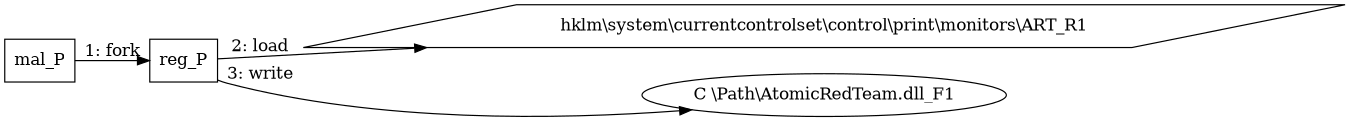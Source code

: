 digraph "T1547.010" {
rankdir="LR"
size="9"
fixedsize="false"
splines="true"
nodesep=0.3
ranksep=0
fontsize=10
overlap="scalexy"
engine= "neato"
	"mal_P" [node_type=Process shape=box]
	"reg_P" [node_type=Process shape=box]
	"hklm\\system\\currentcontrolset\\control\\print\\monitors\\ART_R1" [node_type=Registry shape=parallelogram]
	"C \\Path\\AtomicRedTeam.dll_F1" [node_type=File shape=ellipse]
	"mal_P" -> "reg_P" [label="1: fork"]
	"reg_P" -> "hklm\\system\\currentcontrolset\\control\\print\\monitors\\ART_R1" [label="2: load"]
	"reg_P" -> "C \\Path\\AtomicRedTeam.dll_F1" [label="3: write"]
}
